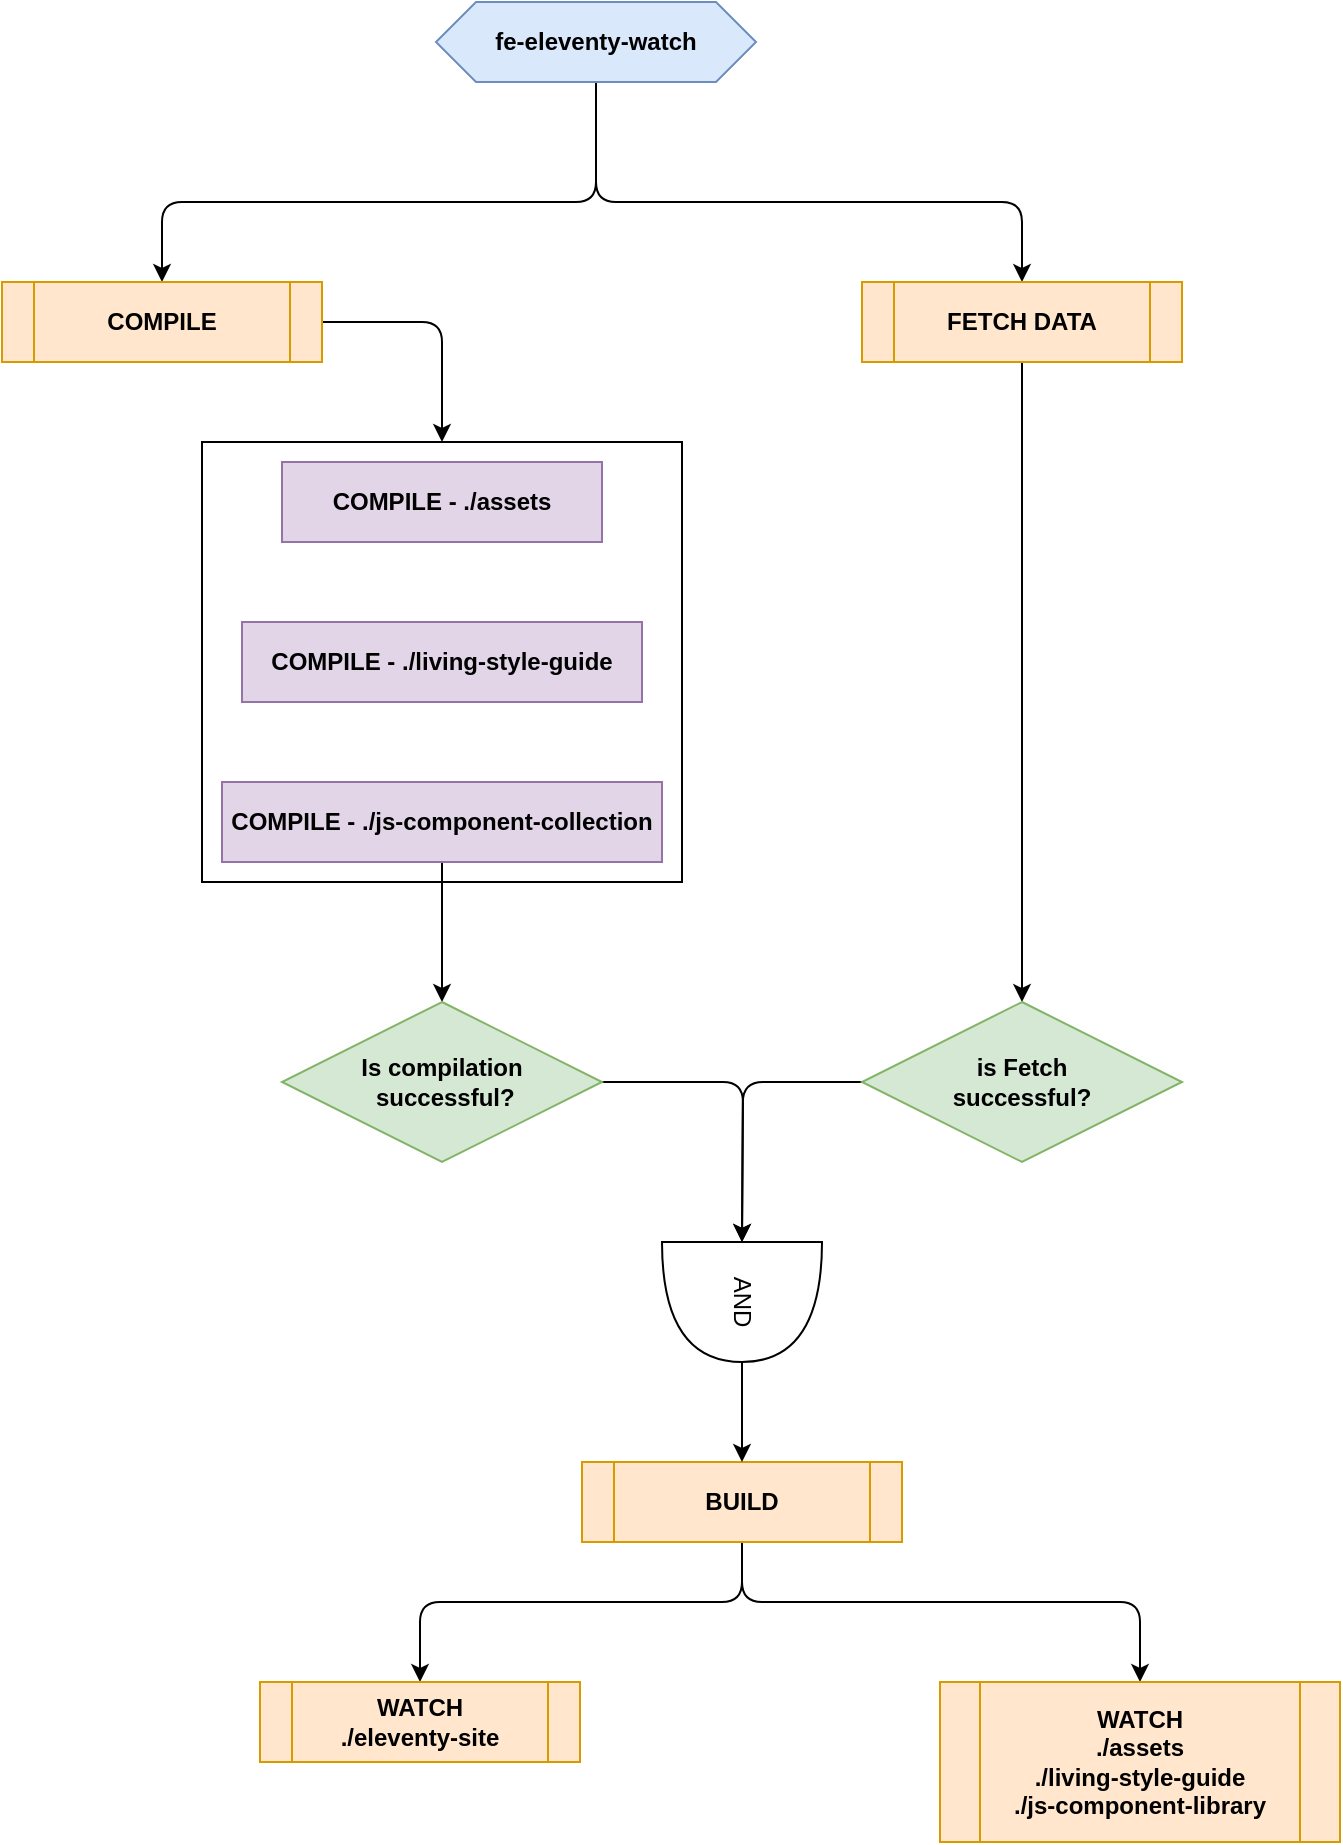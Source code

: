 <mxfile>
    <diagram id="KJ_ha5_auGUa-MNoGgnk" name="Page-1">
        <mxGraphModel dx="2097" dy="1292" grid="1" gridSize="10" guides="1" tooltips="1" connect="1" arrows="1" fold="1" page="1" pageScale="1" pageWidth="827" pageHeight="1169" math="0" shadow="0">
            <root>
                <mxCell id="0"/>
                <mxCell id="1" parent="0"/>
                <mxCell id="2" value="" style="whiteSpace=wrap;html=1;" vertex="1" parent="1">
                    <mxGeometry x="180" y="270" width="240" height="220" as="geometry"/>
                </mxCell>
                <mxCell id="3" style="edgeStyle=orthogonalEdgeStyle;html=1;entryX=0.5;entryY=0;entryDx=0;entryDy=0;" edge="1" parent="1" source="5" target="18">
                    <mxGeometry relative="1" as="geometry">
                        <Array as="points">
                            <mxPoint x="377" y="150"/>
                            <mxPoint x="590" y="150"/>
                        </Array>
                    </mxGeometry>
                </mxCell>
                <mxCell id="4" style="edgeStyle=orthogonalEdgeStyle;html=1;entryX=0.5;entryY=0;entryDx=0;entryDy=0;" edge="1" parent="1" source="5" target="7">
                    <mxGeometry relative="1" as="geometry">
                        <Array as="points">
                            <mxPoint x="377" y="150"/>
                            <mxPoint x="160" y="150"/>
                        </Array>
                    </mxGeometry>
                </mxCell>
                <mxCell id="5" value="&lt;font color=&quot;#000000&quot;&gt;&lt;b&gt;fe-eleventy-watch&lt;/b&gt;&lt;/font&gt;" style="shape=hexagon;perimeter=hexagonPerimeter2;whiteSpace=wrap;html=1;fixedSize=1;fillColor=#dae8fc;strokeColor=#6c8ebf;" vertex="1" parent="1">
                    <mxGeometry x="297" y="50" width="160" height="40" as="geometry"/>
                </mxCell>
                <mxCell id="6" style="edgeStyle=orthogonalEdgeStyle;html=1;entryX=0.5;entryY=0;entryDx=0;entryDy=0;" edge="1" parent="1" source="7" target="2">
                    <mxGeometry relative="1" as="geometry">
                        <Array as="points">
                            <mxPoint x="300" y="210"/>
                        </Array>
                    </mxGeometry>
                </mxCell>
                <mxCell id="7" value="&lt;font color=&quot;#000000&quot;&gt;&lt;b&gt;COMPILE&lt;/b&gt;&lt;/font&gt;" style="shape=process;whiteSpace=wrap;html=1;backgroundOutline=1;fillColor=#ffe6cc;strokeColor=#d79b00;" vertex="1" parent="1">
                    <mxGeometry x="80" y="190" width="160" height="40" as="geometry"/>
                </mxCell>
                <mxCell id="8" value="&lt;b&gt;COMPILE - ./assets&lt;/b&gt;" style="rounded=0;whiteSpace=wrap;html=1;fillColor=#e1d5e7;strokeColor=#9673a6;fontColor=#000000;" vertex="1" parent="1">
                    <mxGeometry x="220" y="280" width="160" height="40" as="geometry"/>
                </mxCell>
                <mxCell id="9" value="&lt;b&gt;COMPILE - ./living-style-guide&lt;/b&gt;" style="rounded=0;whiteSpace=wrap;html=1;fillColor=#e1d5e7;strokeColor=#9673a6;fontColor=#000000;" vertex="1" parent="1">
                    <mxGeometry x="200" y="360" width="200" height="40" as="geometry"/>
                </mxCell>
                <mxCell id="10" style="edgeStyle=orthogonalEdgeStyle;html=1;entryX=0.5;entryY=0;entryDx=0;entryDy=0;" edge="1" parent="1" source="11" target="13">
                    <mxGeometry relative="1" as="geometry"/>
                </mxCell>
                <mxCell id="11" value="&lt;b&gt;COMPILE - ./js-component-collection&lt;/b&gt;" style="rounded=0;whiteSpace=wrap;html=1;fillColor=#e1d5e7;strokeColor=#9673a6;fontColor=#000000;" vertex="1" parent="1">
                    <mxGeometry x="190" y="440" width="220" height="40" as="geometry"/>
                </mxCell>
                <mxCell id="12" style="edgeStyle=orthogonalEdgeStyle;html=1;entryX=0.5;entryY=0;entryDx=0;entryDy=0;" edge="1" parent="1" source="13">
                    <mxGeometry relative="1" as="geometry">
                        <mxPoint x="450" y="670" as="targetPoint"/>
                    </mxGeometry>
                </mxCell>
                <mxCell id="13" value="&lt;font color=&quot;#000000&quot;&gt;&lt;b&gt;Is compilation&lt;br&gt;&amp;nbsp;successful?&lt;/b&gt;&lt;/font&gt;" style="rhombus;whiteSpace=wrap;html=1;fillColor=#d5e8d4;strokeColor=#82b366;" vertex="1" parent="1">
                    <mxGeometry x="220" y="550" width="160" height="80" as="geometry"/>
                </mxCell>
                <mxCell id="14" style="edgeStyle=orthogonalEdgeStyle;html=1;entryX=0.5;entryY=0;entryDx=0;entryDy=0;" edge="1" parent="1" source="16" target="24">
                    <mxGeometry relative="1" as="geometry">
                        <Array as="points">
                            <mxPoint x="450" y="850"/>
                            <mxPoint x="649" y="850"/>
                        </Array>
                    </mxGeometry>
                </mxCell>
                <mxCell id="15" style="edgeStyle=orthogonalEdgeStyle;html=1;entryX=0.5;entryY=0;entryDx=0;entryDy=0;" edge="1" parent="1" source="16" target="23">
                    <mxGeometry relative="1" as="geometry">
                        <Array as="points">
                            <mxPoint x="450" y="850"/>
                            <mxPoint x="289" y="850"/>
                        </Array>
                    </mxGeometry>
                </mxCell>
                <mxCell id="16" value="&lt;font color=&quot;#000000&quot;&gt;&lt;b&gt;BUILD&lt;/b&gt;&lt;/font&gt;" style="shape=process;whiteSpace=wrap;html=1;backgroundOutline=1;fillColor=#ffe6cc;strokeColor=#d79b00;" vertex="1" parent="1">
                    <mxGeometry x="370" y="780" width="160" height="40" as="geometry"/>
                </mxCell>
                <mxCell id="17" style="edgeStyle=orthogonalEdgeStyle;html=1;" edge="1" parent="1" source="18" target="20">
                    <mxGeometry relative="1" as="geometry"/>
                </mxCell>
                <mxCell id="18" value="&lt;font color=&quot;#000000&quot;&gt;&lt;b&gt;FETCH DATA&lt;/b&gt;&lt;/font&gt;" style="shape=process;whiteSpace=wrap;html=1;backgroundOutline=1;fillColor=#ffe6cc;strokeColor=#d79b00;" vertex="1" parent="1">
                    <mxGeometry x="510" y="190" width="160" height="40" as="geometry"/>
                </mxCell>
                <mxCell id="19" style="edgeStyle=orthogonalEdgeStyle;html=1;" edge="1" parent="1" source="20">
                    <mxGeometry relative="1" as="geometry">
                        <mxPoint x="450" y="670" as="targetPoint"/>
                    </mxGeometry>
                </mxCell>
                <mxCell id="20" value="&lt;font color=&quot;#000000&quot;&gt;&lt;b&gt;is Fetch &lt;br&gt;successful?&lt;/b&gt;&lt;/font&gt;" style="rhombus;whiteSpace=wrap;html=1;fillColor=#d5e8d4;strokeColor=#82b366;" vertex="1" parent="1">
                    <mxGeometry x="510" y="550" width="160" height="80" as="geometry"/>
                </mxCell>
                <mxCell id="21" style="edgeStyle=orthogonalEdgeStyle;html=1;entryX=0.5;entryY=0;entryDx=0;entryDy=0;" edge="1" parent="1" source="22" target="16">
                    <mxGeometry relative="1" as="geometry"/>
                </mxCell>
                <mxCell id="22" value="AND" style="shape=or;whiteSpace=wrap;html=1;rotation=90;" vertex="1" parent="1">
                    <mxGeometry x="420" y="660" width="60" height="80" as="geometry"/>
                </mxCell>
                <mxCell id="23" value="&lt;font color=&quot;#000000&quot;&gt;&lt;b&gt;WATCH&lt;br&gt;./eleventy-site&lt;br&gt;&lt;/b&gt;&lt;/font&gt;" style="shape=process;whiteSpace=wrap;html=1;backgroundOutline=1;fillColor=#ffe6cc;strokeColor=#d79b00;" vertex="1" parent="1">
                    <mxGeometry x="209" y="890" width="160" height="40" as="geometry"/>
                </mxCell>
                <mxCell id="24" value="&lt;font color=&quot;#000000&quot;&gt;&lt;b&gt;WATCH&lt;br&gt;./assets&lt;br&gt;./living-style-guide&lt;br&gt;./js-component-library&lt;br&gt;&lt;/b&gt;&lt;/font&gt;" style="shape=process;whiteSpace=wrap;html=1;backgroundOutline=1;fillColor=#ffe6cc;strokeColor=#d79b00;" vertex="1" parent="1">
                    <mxGeometry x="549" y="890" width="200" height="80" as="geometry"/>
                </mxCell>
            </root>
        </mxGraphModel>
    </diagram>
</mxfile>